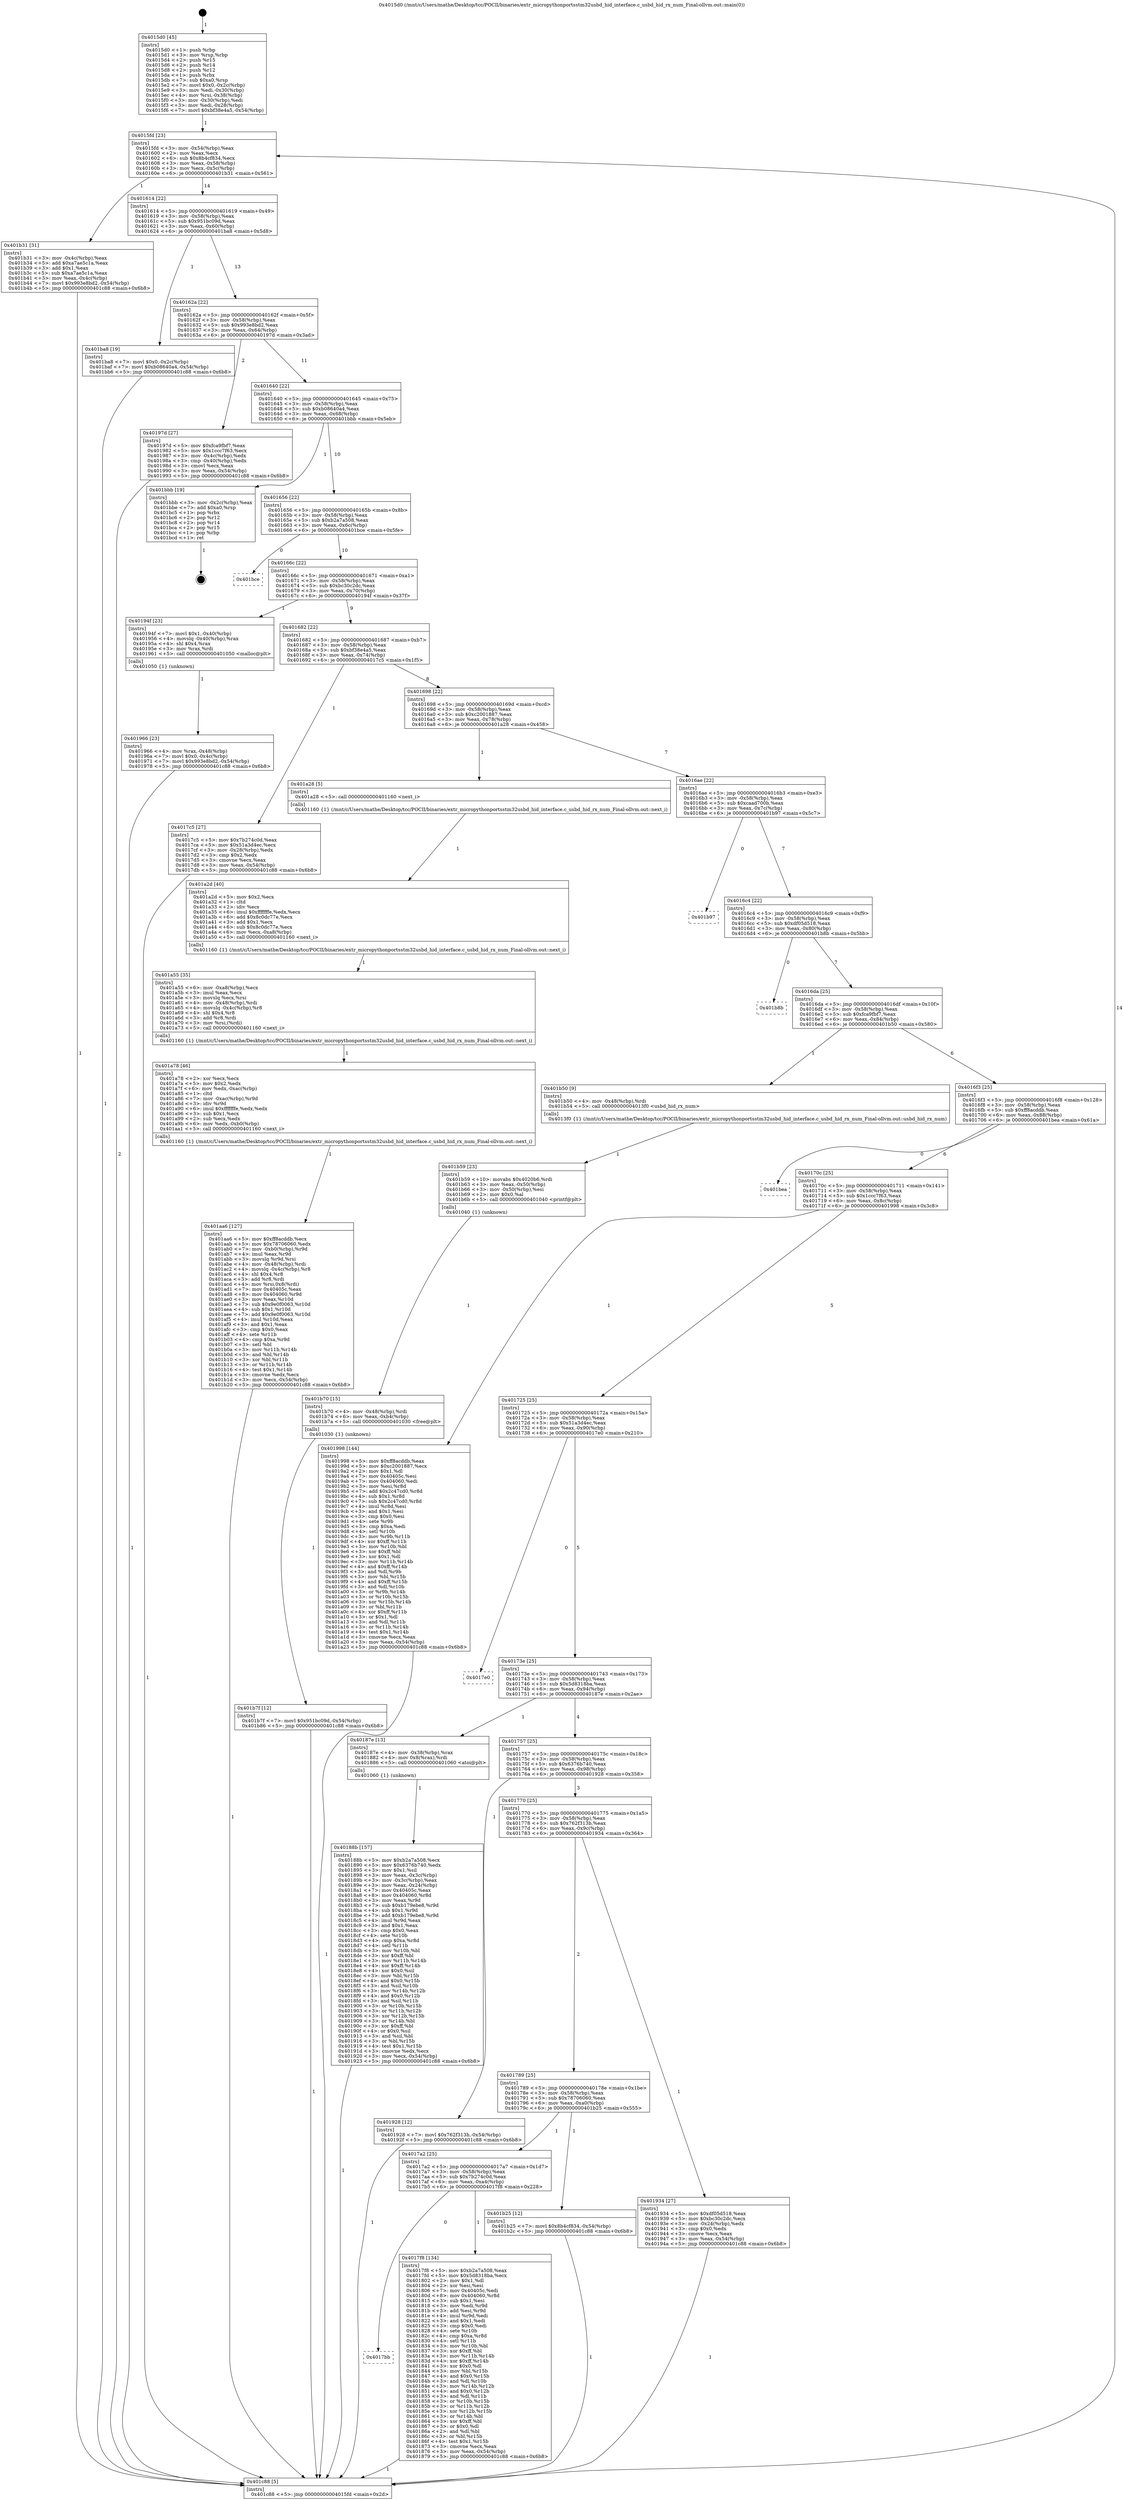 digraph "0x4015d0" {
  label = "0x4015d0 (/mnt/c/Users/mathe/Desktop/tcc/POCII/binaries/extr_micropythonportsstm32usbd_hid_interface.c_usbd_hid_rx_num_Final-ollvm.out::main(0))"
  labelloc = "t"
  node[shape=record]

  Entry [label="",width=0.3,height=0.3,shape=circle,fillcolor=black,style=filled]
  "0x4015fd" [label="{
     0x4015fd [23]\l
     | [instrs]\l
     &nbsp;&nbsp;0x4015fd \<+3\>: mov -0x54(%rbp),%eax\l
     &nbsp;&nbsp;0x401600 \<+2\>: mov %eax,%ecx\l
     &nbsp;&nbsp;0x401602 \<+6\>: sub $0x8b4cf834,%ecx\l
     &nbsp;&nbsp;0x401608 \<+3\>: mov %eax,-0x58(%rbp)\l
     &nbsp;&nbsp;0x40160b \<+3\>: mov %ecx,-0x5c(%rbp)\l
     &nbsp;&nbsp;0x40160e \<+6\>: je 0000000000401b31 \<main+0x561\>\l
  }"]
  "0x401b31" [label="{
     0x401b31 [31]\l
     | [instrs]\l
     &nbsp;&nbsp;0x401b31 \<+3\>: mov -0x4c(%rbp),%eax\l
     &nbsp;&nbsp;0x401b34 \<+5\>: add $0xa7ae5c1a,%eax\l
     &nbsp;&nbsp;0x401b39 \<+3\>: add $0x1,%eax\l
     &nbsp;&nbsp;0x401b3c \<+5\>: sub $0xa7ae5c1a,%eax\l
     &nbsp;&nbsp;0x401b41 \<+3\>: mov %eax,-0x4c(%rbp)\l
     &nbsp;&nbsp;0x401b44 \<+7\>: movl $0x993e8bd2,-0x54(%rbp)\l
     &nbsp;&nbsp;0x401b4b \<+5\>: jmp 0000000000401c88 \<main+0x6b8\>\l
  }"]
  "0x401614" [label="{
     0x401614 [22]\l
     | [instrs]\l
     &nbsp;&nbsp;0x401614 \<+5\>: jmp 0000000000401619 \<main+0x49\>\l
     &nbsp;&nbsp;0x401619 \<+3\>: mov -0x58(%rbp),%eax\l
     &nbsp;&nbsp;0x40161c \<+5\>: sub $0x951bc09d,%eax\l
     &nbsp;&nbsp;0x401621 \<+3\>: mov %eax,-0x60(%rbp)\l
     &nbsp;&nbsp;0x401624 \<+6\>: je 0000000000401ba8 \<main+0x5d8\>\l
  }"]
  Exit [label="",width=0.3,height=0.3,shape=circle,fillcolor=black,style=filled,peripheries=2]
  "0x401ba8" [label="{
     0x401ba8 [19]\l
     | [instrs]\l
     &nbsp;&nbsp;0x401ba8 \<+7\>: movl $0x0,-0x2c(%rbp)\l
     &nbsp;&nbsp;0x401baf \<+7\>: movl $0xb08640a4,-0x54(%rbp)\l
     &nbsp;&nbsp;0x401bb6 \<+5\>: jmp 0000000000401c88 \<main+0x6b8\>\l
  }"]
  "0x40162a" [label="{
     0x40162a [22]\l
     | [instrs]\l
     &nbsp;&nbsp;0x40162a \<+5\>: jmp 000000000040162f \<main+0x5f\>\l
     &nbsp;&nbsp;0x40162f \<+3\>: mov -0x58(%rbp),%eax\l
     &nbsp;&nbsp;0x401632 \<+5\>: sub $0x993e8bd2,%eax\l
     &nbsp;&nbsp;0x401637 \<+3\>: mov %eax,-0x64(%rbp)\l
     &nbsp;&nbsp;0x40163a \<+6\>: je 000000000040197d \<main+0x3ad\>\l
  }"]
  "0x401b7f" [label="{
     0x401b7f [12]\l
     | [instrs]\l
     &nbsp;&nbsp;0x401b7f \<+7\>: movl $0x951bc09d,-0x54(%rbp)\l
     &nbsp;&nbsp;0x401b86 \<+5\>: jmp 0000000000401c88 \<main+0x6b8\>\l
  }"]
  "0x40197d" [label="{
     0x40197d [27]\l
     | [instrs]\l
     &nbsp;&nbsp;0x40197d \<+5\>: mov $0xfca9fbf7,%eax\l
     &nbsp;&nbsp;0x401982 \<+5\>: mov $0x1ccc7f63,%ecx\l
     &nbsp;&nbsp;0x401987 \<+3\>: mov -0x4c(%rbp),%edx\l
     &nbsp;&nbsp;0x40198a \<+3\>: cmp -0x40(%rbp),%edx\l
     &nbsp;&nbsp;0x40198d \<+3\>: cmovl %ecx,%eax\l
     &nbsp;&nbsp;0x401990 \<+3\>: mov %eax,-0x54(%rbp)\l
     &nbsp;&nbsp;0x401993 \<+5\>: jmp 0000000000401c88 \<main+0x6b8\>\l
  }"]
  "0x401640" [label="{
     0x401640 [22]\l
     | [instrs]\l
     &nbsp;&nbsp;0x401640 \<+5\>: jmp 0000000000401645 \<main+0x75\>\l
     &nbsp;&nbsp;0x401645 \<+3\>: mov -0x58(%rbp),%eax\l
     &nbsp;&nbsp;0x401648 \<+5\>: sub $0xb08640a4,%eax\l
     &nbsp;&nbsp;0x40164d \<+3\>: mov %eax,-0x68(%rbp)\l
     &nbsp;&nbsp;0x401650 \<+6\>: je 0000000000401bbb \<main+0x5eb\>\l
  }"]
  "0x401b70" [label="{
     0x401b70 [15]\l
     | [instrs]\l
     &nbsp;&nbsp;0x401b70 \<+4\>: mov -0x48(%rbp),%rdi\l
     &nbsp;&nbsp;0x401b74 \<+6\>: mov %eax,-0xb4(%rbp)\l
     &nbsp;&nbsp;0x401b7a \<+5\>: call 0000000000401030 \<free@plt\>\l
     | [calls]\l
     &nbsp;&nbsp;0x401030 \{1\} (unknown)\l
  }"]
  "0x401bbb" [label="{
     0x401bbb [19]\l
     | [instrs]\l
     &nbsp;&nbsp;0x401bbb \<+3\>: mov -0x2c(%rbp),%eax\l
     &nbsp;&nbsp;0x401bbe \<+7\>: add $0xa0,%rsp\l
     &nbsp;&nbsp;0x401bc5 \<+1\>: pop %rbx\l
     &nbsp;&nbsp;0x401bc6 \<+2\>: pop %r12\l
     &nbsp;&nbsp;0x401bc8 \<+2\>: pop %r14\l
     &nbsp;&nbsp;0x401bca \<+2\>: pop %r15\l
     &nbsp;&nbsp;0x401bcc \<+1\>: pop %rbp\l
     &nbsp;&nbsp;0x401bcd \<+1\>: ret\l
  }"]
  "0x401656" [label="{
     0x401656 [22]\l
     | [instrs]\l
     &nbsp;&nbsp;0x401656 \<+5\>: jmp 000000000040165b \<main+0x8b\>\l
     &nbsp;&nbsp;0x40165b \<+3\>: mov -0x58(%rbp),%eax\l
     &nbsp;&nbsp;0x40165e \<+5\>: sub $0xb2a7a508,%eax\l
     &nbsp;&nbsp;0x401663 \<+3\>: mov %eax,-0x6c(%rbp)\l
     &nbsp;&nbsp;0x401666 \<+6\>: je 0000000000401bce \<main+0x5fe\>\l
  }"]
  "0x401b59" [label="{
     0x401b59 [23]\l
     | [instrs]\l
     &nbsp;&nbsp;0x401b59 \<+10\>: movabs $0x4020b6,%rdi\l
     &nbsp;&nbsp;0x401b63 \<+3\>: mov %eax,-0x50(%rbp)\l
     &nbsp;&nbsp;0x401b66 \<+3\>: mov -0x50(%rbp),%esi\l
     &nbsp;&nbsp;0x401b69 \<+2\>: mov $0x0,%al\l
     &nbsp;&nbsp;0x401b6b \<+5\>: call 0000000000401040 \<printf@plt\>\l
     | [calls]\l
     &nbsp;&nbsp;0x401040 \{1\} (unknown)\l
  }"]
  "0x401bce" [label="{
     0x401bce\l
  }", style=dashed]
  "0x40166c" [label="{
     0x40166c [22]\l
     | [instrs]\l
     &nbsp;&nbsp;0x40166c \<+5\>: jmp 0000000000401671 \<main+0xa1\>\l
     &nbsp;&nbsp;0x401671 \<+3\>: mov -0x58(%rbp),%eax\l
     &nbsp;&nbsp;0x401674 \<+5\>: sub $0xbc30c2dc,%eax\l
     &nbsp;&nbsp;0x401679 \<+3\>: mov %eax,-0x70(%rbp)\l
     &nbsp;&nbsp;0x40167c \<+6\>: je 000000000040194f \<main+0x37f\>\l
  }"]
  "0x401aa6" [label="{
     0x401aa6 [127]\l
     | [instrs]\l
     &nbsp;&nbsp;0x401aa6 \<+5\>: mov $0xff8acddb,%ecx\l
     &nbsp;&nbsp;0x401aab \<+5\>: mov $0x78706060,%edx\l
     &nbsp;&nbsp;0x401ab0 \<+7\>: mov -0xb0(%rbp),%r9d\l
     &nbsp;&nbsp;0x401ab7 \<+4\>: imul %eax,%r9d\l
     &nbsp;&nbsp;0x401abb \<+3\>: movslq %r9d,%rsi\l
     &nbsp;&nbsp;0x401abe \<+4\>: mov -0x48(%rbp),%rdi\l
     &nbsp;&nbsp;0x401ac2 \<+4\>: movslq -0x4c(%rbp),%r8\l
     &nbsp;&nbsp;0x401ac6 \<+4\>: shl $0x4,%r8\l
     &nbsp;&nbsp;0x401aca \<+3\>: add %r8,%rdi\l
     &nbsp;&nbsp;0x401acd \<+4\>: mov %rsi,0x8(%rdi)\l
     &nbsp;&nbsp;0x401ad1 \<+7\>: mov 0x40405c,%eax\l
     &nbsp;&nbsp;0x401ad8 \<+8\>: mov 0x404060,%r9d\l
     &nbsp;&nbsp;0x401ae0 \<+3\>: mov %eax,%r10d\l
     &nbsp;&nbsp;0x401ae3 \<+7\>: sub $0x9e0f0063,%r10d\l
     &nbsp;&nbsp;0x401aea \<+4\>: sub $0x1,%r10d\l
     &nbsp;&nbsp;0x401aee \<+7\>: add $0x9e0f0063,%r10d\l
     &nbsp;&nbsp;0x401af5 \<+4\>: imul %r10d,%eax\l
     &nbsp;&nbsp;0x401af9 \<+3\>: and $0x1,%eax\l
     &nbsp;&nbsp;0x401afc \<+3\>: cmp $0x0,%eax\l
     &nbsp;&nbsp;0x401aff \<+4\>: sete %r11b\l
     &nbsp;&nbsp;0x401b03 \<+4\>: cmp $0xa,%r9d\l
     &nbsp;&nbsp;0x401b07 \<+3\>: setl %bl\l
     &nbsp;&nbsp;0x401b0a \<+3\>: mov %r11b,%r14b\l
     &nbsp;&nbsp;0x401b0d \<+3\>: and %bl,%r14b\l
     &nbsp;&nbsp;0x401b10 \<+3\>: xor %bl,%r11b\l
     &nbsp;&nbsp;0x401b13 \<+3\>: or %r11b,%r14b\l
     &nbsp;&nbsp;0x401b16 \<+4\>: test $0x1,%r14b\l
     &nbsp;&nbsp;0x401b1a \<+3\>: cmovne %edx,%ecx\l
     &nbsp;&nbsp;0x401b1d \<+3\>: mov %ecx,-0x54(%rbp)\l
     &nbsp;&nbsp;0x401b20 \<+5\>: jmp 0000000000401c88 \<main+0x6b8\>\l
  }"]
  "0x40194f" [label="{
     0x40194f [23]\l
     | [instrs]\l
     &nbsp;&nbsp;0x40194f \<+7\>: movl $0x1,-0x40(%rbp)\l
     &nbsp;&nbsp;0x401956 \<+4\>: movslq -0x40(%rbp),%rax\l
     &nbsp;&nbsp;0x40195a \<+4\>: shl $0x4,%rax\l
     &nbsp;&nbsp;0x40195e \<+3\>: mov %rax,%rdi\l
     &nbsp;&nbsp;0x401961 \<+5\>: call 0000000000401050 \<malloc@plt\>\l
     | [calls]\l
     &nbsp;&nbsp;0x401050 \{1\} (unknown)\l
  }"]
  "0x401682" [label="{
     0x401682 [22]\l
     | [instrs]\l
     &nbsp;&nbsp;0x401682 \<+5\>: jmp 0000000000401687 \<main+0xb7\>\l
     &nbsp;&nbsp;0x401687 \<+3\>: mov -0x58(%rbp),%eax\l
     &nbsp;&nbsp;0x40168a \<+5\>: sub $0xbf38e4a5,%eax\l
     &nbsp;&nbsp;0x40168f \<+3\>: mov %eax,-0x74(%rbp)\l
     &nbsp;&nbsp;0x401692 \<+6\>: je 00000000004017c5 \<main+0x1f5\>\l
  }"]
  "0x401a78" [label="{
     0x401a78 [46]\l
     | [instrs]\l
     &nbsp;&nbsp;0x401a78 \<+2\>: xor %ecx,%ecx\l
     &nbsp;&nbsp;0x401a7a \<+5\>: mov $0x2,%edx\l
     &nbsp;&nbsp;0x401a7f \<+6\>: mov %edx,-0xac(%rbp)\l
     &nbsp;&nbsp;0x401a85 \<+1\>: cltd\l
     &nbsp;&nbsp;0x401a86 \<+7\>: mov -0xac(%rbp),%r9d\l
     &nbsp;&nbsp;0x401a8d \<+3\>: idiv %r9d\l
     &nbsp;&nbsp;0x401a90 \<+6\>: imul $0xfffffffe,%edx,%edx\l
     &nbsp;&nbsp;0x401a96 \<+3\>: sub $0x1,%ecx\l
     &nbsp;&nbsp;0x401a99 \<+2\>: sub %ecx,%edx\l
     &nbsp;&nbsp;0x401a9b \<+6\>: mov %edx,-0xb0(%rbp)\l
     &nbsp;&nbsp;0x401aa1 \<+5\>: call 0000000000401160 \<next_i\>\l
     | [calls]\l
     &nbsp;&nbsp;0x401160 \{1\} (/mnt/c/Users/mathe/Desktop/tcc/POCII/binaries/extr_micropythonportsstm32usbd_hid_interface.c_usbd_hid_rx_num_Final-ollvm.out::next_i)\l
  }"]
  "0x4017c5" [label="{
     0x4017c5 [27]\l
     | [instrs]\l
     &nbsp;&nbsp;0x4017c5 \<+5\>: mov $0x7b274c0d,%eax\l
     &nbsp;&nbsp;0x4017ca \<+5\>: mov $0x51a3d4ec,%ecx\l
     &nbsp;&nbsp;0x4017cf \<+3\>: mov -0x28(%rbp),%edx\l
     &nbsp;&nbsp;0x4017d2 \<+3\>: cmp $0x2,%edx\l
     &nbsp;&nbsp;0x4017d5 \<+3\>: cmovne %ecx,%eax\l
     &nbsp;&nbsp;0x4017d8 \<+3\>: mov %eax,-0x54(%rbp)\l
     &nbsp;&nbsp;0x4017db \<+5\>: jmp 0000000000401c88 \<main+0x6b8\>\l
  }"]
  "0x401698" [label="{
     0x401698 [22]\l
     | [instrs]\l
     &nbsp;&nbsp;0x401698 \<+5\>: jmp 000000000040169d \<main+0xcd\>\l
     &nbsp;&nbsp;0x40169d \<+3\>: mov -0x58(%rbp),%eax\l
     &nbsp;&nbsp;0x4016a0 \<+5\>: sub $0xc2001887,%eax\l
     &nbsp;&nbsp;0x4016a5 \<+3\>: mov %eax,-0x78(%rbp)\l
     &nbsp;&nbsp;0x4016a8 \<+6\>: je 0000000000401a28 \<main+0x458\>\l
  }"]
  "0x401c88" [label="{
     0x401c88 [5]\l
     | [instrs]\l
     &nbsp;&nbsp;0x401c88 \<+5\>: jmp 00000000004015fd \<main+0x2d\>\l
  }"]
  "0x4015d0" [label="{
     0x4015d0 [45]\l
     | [instrs]\l
     &nbsp;&nbsp;0x4015d0 \<+1\>: push %rbp\l
     &nbsp;&nbsp;0x4015d1 \<+3\>: mov %rsp,%rbp\l
     &nbsp;&nbsp;0x4015d4 \<+2\>: push %r15\l
     &nbsp;&nbsp;0x4015d6 \<+2\>: push %r14\l
     &nbsp;&nbsp;0x4015d8 \<+2\>: push %r12\l
     &nbsp;&nbsp;0x4015da \<+1\>: push %rbx\l
     &nbsp;&nbsp;0x4015db \<+7\>: sub $0xa0,%rsp\l
     &nbsp;&nbsp;0x4015e2 \<+7\>: movl $0x0,-0x2c(%rbp)\l
     &nbsp;&nbsp;0x4015e9 \<+3\>: mov %edi,-0x30(%rbp)\l
     &nbsp;&nbsp;0x4015ec \<+4\>: mov %rsi,-0x38(%rbp)\l
     &nbsp;&nbsp;0x4015f0 \<+3\>: mov -0x30(%rbp),%edi\l
     &nbsp;&nbsp;0x4015f3 \<+3\>: mov %edi,-0x28(%rbp)\l
     &nbsp;&nbsp;0x4015f6 \<+7\>: movl $0xbf38e4a5,-0x54(%rbp)\l
  }"]
  "0x401a55" [label="{
     0x401a55 [35]\l
     | [instrs]\l
     &nbsp;&nbsp;0x401a55 \<+6\>: mov -0xa8(%rbp),%ecx\l
     &nbsp;&nbsp;0x401a5b \<+3\>: imul %eax,%ecx\l
     &nbsp;&nbsp;0x401a5e \<+3\>: movslq %ecx,%rsi\l
     &nbsp;&nbsp;0x401a61 \<+4\>: mov -0x48(%rbp),%rdi\l
     &nbsp;&nbsp;0x401a65 \<+4\>: movslq -0x4c(%rbp),%r8\l
     &nbsp;&nbsp;0x401a69 \<+4\>: shl $0x4,%r8\l
     &nbsp;&nbsp;0x401a6d \<+3\>: add %r8,%rdi\l
     &nbsp;&nbsp;0x401a70 \<+3\>: mov %rsi,(%rdi)\l
     &nbsp;&nbsp;0x401a73 \<+5\>: call 0000000000401160 \<next_i\>\l
     | [calls]\l
     &nbsp;&nbsp;0x401160 \{1\} (/mnt/c/Users/mathe/Desktop/tcc/POCII/binaries/extr_micropythonportsstm32usbd_hid_interface.c_usbd_hid_rx_num_Final-ollvm.out::next_i)\l
  }"]
  "0x401a28" [label="{
     0x401a28 [5]\l
     | [instrs]\l
     &nbsp;&nbsp;0x401a28 \<+5\>: call 0000000000401160 \<next_i\>\l
     | [calls]\l
     &nbsp;&nbsp;0x401160 \{1\} (/mnt/c/Users/mathe/Desktop/tcc/POCII/binaries/extr_micropythonportsstm32usbd_hid_interface.c_usbd_hid_rx_num_Final-ollvm.out::next_i)\l
  }"]
  "0x4016ae" [label="{
     0x4016ae [22]\l
     | [instrs]\l
     &nbsp;&nbsp;0x4016ae \<+5\>: jmp 00000000004016b3 \<main+0xe3\>\l
     &nbsp;&nbsp;0x4016b3 \<+3\>: mov -0x58(%rbp),%eax\l
     &nbsp;&nbsp;0x4016b6 \<+5\>: sub $0xcaad700b,%eax\l
     &nbsp;&nbsp;0x4016bb \<+3\>: mov %eax,-0x7c(%rbp)\l
     &nbsp;&nbsp;0x4016be \<+6\>: je 0000000000401b97 \<main+0x5c7\>\l
  }"]
  "0x401a2d" [label="{
     0x401a2d [40]\l
     | [instrs]\l
     &nbsp;&nbsp;0x401a2d \<+5\>: mov $0x2,%ecx\l
     &nbsp;&nbsp;0x401a32 \<+1\>: cltd\l
     &nbsp;&nbsp;0x401a33 \<+2\>: idiv %ecx\l
     &nbsp;&nbsp;0x401a35 \<+6\>: imul $0xfffffffe,%edx,%ecx\l
     &nbsp;&nbsp;0x401a3b \<+6\>: add $0x8c0dc77e,%ecx\l
     &nbsp;&nbsp;0x401a41 \<+3\>: add $0x1,%ecx\l
     &nbsp;&nbsp;0x401a44 \<+6\>: sub $0x8c0dc77e,%ecx\l
     &nbsp;&nbsp;0x401a4a \<+6\>: mov %ecx,-0xa8(%rbp)\l
     &nbsp;&nbsp;0x401a50 \<+5\>: call 0000000000401160 \<next_i\>\l
     | [calls]\l
     &nbsp;&nbsp;0x401160 \{1\} (/mnt/c/Users/mathe/Desktop/tcc/POCII/binaries/extr_micropythonportsstm32usbd_hid_interface.c_usbd_hid_rx_num_Final-ollvm.out::next_i)\l
  }"]
  "0x401b97" [label="{
     0x401b97\l
  }", style=dashed]
  "0x4016c4" [label="{
     0x4016c4 [22]\l
     | [instrs]\l
     &nbsp;&nbsp;0x4016c4 \<+5\>: jmp 00000000004016c9 \<main+0xf9\>\l
     &nbsp;&nbsp;0x4016c9 \<+3\>: mov -0x58(%rbp),%eax\l
     &nbsp;&nbsp;0x4016cc \<+5\>: sub $0xdf05d518,%eax\l
     &nbsp;&nbsp;0x4016d1 \<+3\>: mov %eax,-0x80(%rbp)\l
     &nbsp;&nbsp;0x4016d4 \<+6\>: je 0000000000401b8b \<main+0x5bb\>\l
  }"]
  "0x401966" [label="{
     0x401966 [23]\l
     | [instrs]\l
     &nbsp;&nbsp;0x401966 \<+4\>: mov %rax,-0x48(%rbp)\l
     &nbsp;&nbsp;0x40196a \<+7\>: movl $0x0,-0x4c(%rbp)\l
     &nbsp;&nbsp;0x401971 \<+7\>: movl $0x993e8bd2,-0x54(%rbp)\l
     &nbsp;&nbsp;0x401978 \<+5\>: jmp 0000000000401c88 \<main+0x6b8\>\l
  }"]
  "0x401b8b" [label="{
     0x401b8b\l
  }", style=dashed]
  "0x4016da" [label="{
     0x4016da [25]\l
     | [instrs]\l
     &nbsp;&nbsp;0x4016da \<+5\>: jmp 00000000004016df \<main+0x10f\>\l
     &nbsp;&nbsp;0x4016df \<+3\>: mov -0x58(%rbp),%eax\l
     &nbsp;&nbsp;0x4016e2 \<+5\>: sub $0xfca9fbf7,%eax\l
     &nbsp;&nbsp;0x4016e7 \<+6\>: mov %eax,-0x84(%rbp)\l
     &nbsp;&nbsp;0x4016ed \<+6\>: je 0000000000401b50 \<main+0x580\>\l
  }"]
  "0x40188b" [label="{
     0x40188b [157]\l
     | [instrs]\l
     &nbsp;&nbsp;0x40188b \<+5\>: mov $0xb2a7a508,%ecx\l
     &nbsp;&nbsp;0x401890 \<+5\>: mov $0x6376b740,%edx\l
     &nbsp;&nbsp;0x401895 \<+3\>: mov $0x1,%sil\l
     &nbsp;&nbsp;0x401898 \<+3\>: mov %eax,-0x3c(%rbp)\l
     &nbsp;&nbsp;0x40189b \<+3\>: mov -0x3c(%rbp),%eax\l
     &nbsp;&nbsp;0x40189e \<+3\>: mov %eax,-0x24(%rbp)\l
     &nbsp;&nbsp;0x4018a1 \<+7\>: mov 0x40405c,%eax\l
     &nbsp;&nbsp;0x4018a8 \<+8\>: mov 0x404060,%r8d\l
     &nbsp;&nbsp;0x4018b0 \<+3\>: mov %eax,%r9d\l
     &nbsp;&nbsp;0x4018b3 \<+7\>: sub $0xb179ebe8,%r9d\l
     &nbsp;&nbsp;0x4018ba \<+4\>: sub $0x1,%r9d\l
     &nbsp;&nbsp;0x4018be \<+7\>: add $0xb179ebe8,%r9d\l
     &nbsp;&nbsp;0x4018c5 \<+4\>: imul %r9d,%eax\l
     &nbsp;&nbsp;0x4018c9 \<+3\>: and $0x1,%eax\l
     &nbsp;&nbsp;0x4018cc \<+3\>: cmp $0x0,%eax\l
     &nbsp;&nbsp;0x4018cf \<+4\>: sete %r10b\l
     &nbsp;&nbsp;0x4018d3 \<+4\>: cmp $0xa,%r8d\l
     &nbsp;&nbsp;0x4018d7 \<+4\>: setl %r11b\l
     &nbsp;&nbsp;0x4018db \<+3\>: mov %r10b,%bl\l
     &nbsp;&nbsp;0x4018de \<+3\>: xor $0xff,%bl\l
     &nbsp;&nbsp;0x4018e1 \<+3\>: mov %r11b,%r14b\l
     &nbsp;&nbsp;0x4018e4 \<+4\>: xor $0xff,%r14b\l
     &nbsp;&nbsp;0x4018e8 \<+4\>: xor $0x0,%sil\l
     &nbsp;&nbsp;0x4018ec \<+3\>: mov %bl,%r15b\l
     &nbsp;&nbsp;0x4018ef \<+4\>: and $0x0,%r15b\l
     &nbsp;&nbsp;0x4018f3 \<+3\>: and %sil,%r10b\l
     &nbsp;&nbsp;0x4018f6 \<+3\>: mov %r14b,%r12b\l
     &nbsp;&nbsp;0x4018f9 \<+4\>: and $0x0,%r12b\l
     &nbsp;&nbsp;0x4018fd \<+3\>: and %sil,%r11b\l
     &nbsp;&nbsp;0x401900 \<+3\>: or %r10b,%r15b\l
     &nbsp;&nbsp;0x401903 \<+3\>: or %r11b,%r12b\l
     &nbsp;&nbsp;0x401906 \<+3\>: xor %r12b,%r15b\l
     &nbsp;&nbsp;0x401909 \<+3\>: or %r14b,%bl\l
     &nbsp;&nbsp;0x40190c \<+3\>: xor $0xff,%bl\l
     &nbsp;&nbsp;0x40190f \<+4\>: or $0x0,%sil\l
     &nbsp;&nbsp;0x401913 \<+3\>: and %sil,%bl\l
     &nbsp;&nbsp;0x401916 \<+3\>: or %bl,%r15b\l
     &nbsp;&nbsp;0x401919 \<+4\>: test $0x1,%r15b\l
     &nbsp;&nbsp;0x40191d \<+3\>: cmovne %edx,%ecx\l
     &nbsp;&nbsp;0x401920 \<+3\>: mov %ecx,-0x54(%rbp)\l
     &nbsp;&nbsp;0x401923 \<+5\>: jmp 0000000000401c88 \<main+0x6b8\>\l
  }"]
  "0x401b50" [label="{
     0x401b50 [9]\l
     | [instrs]\l
     &nbsp;&nbsp;0x401b50 \<+4\>: mov -0x48(%rbp),%rdi\l
     &nbsp;&nbsp;0x401b54 \<+5\>: call 00000000004013f0 \<usbd_hid_rx_num\>\l
     | [calls]\l
     &nbsp;&nbsp;0x4013f0 \{1\} (/mnt/c/Users/mathe/Desktop/tcc/POCII/binaries/extr_micropythonportsstm32usbd_hid_interface.c_usbd_hid_rx_num_Final-ollvm.out::usbd_hid_rx_num)\l
  }"]
  "0x4016f3" [label="{
     0x4016f3 [25]\l
     | [instrs]\l
     &nbsp;&nbsp;0x4016f3 \<+5\>: jmp 00000000004016f8 \<main+0x128\>\l
     &nbsp;&nbsp;0x4016f8 \<+3\>: mov -0x58(%rbp),%eax\l
     &nbsp;&nbsp;0x4016fb \<+5\>: sub $0xff8acddb,%eax\l
     &nbsp;&nbsp;0x401700 \<+6\>: mov %eax,-0x88(%rbp)\l
     &nbsp;&nbsp;0x401706 \<+6\>: je 0000000000401bea \<main+0x61a\>\l
  }"]
  "0x4017bb" [label="{
     0x4017bb\l
  }", style=dashed]
  "0x401bea" [label="{
     0x401bea\l
  }", style=dashed]
  "0x40170c" [label="{
     0x40170c [25]\l
     | [instrs]\l
     &nbsp;&nbsp;0x40170c \<+5\>: jmp 0000000000401711 \<main+0x141\>\l
     &nbsp;&nbsp;0x401711 \<+3\>: mov -0x58(%rbp),%eax\l
     &nbsp;&nbsp;0x401714 \<+5\>: sub $0x1ccc7f63,%eax\l
     &nbsp;&nbsp;0x401719 \<+6\>: mov %eax,-0x8c(%rbp)\l
     &nbsp;&nbsp;0x40171f \<+6\>: je 0000000000401998 \<main+0x3c8\>\l
  }"]
  "0x4017f8" [label="{
     0x4017f8 [134]\l
     | [instrs]\l
     &nbsp;&nbsp;0x4017f8 \<+5\>: mov $0xb2a7a508,%eax\l
     &nbsp;&nbsp;0x4017fd \<+5\>: mov $0x5d8318ba,%ecx\l
     &nbsp;&nbsp;0x401802 \<+2\>: mov $0x1,%dl\l
     &nbsp;&nbsp;0x401804 \<+2\>: xor %esi,%esi\l
     &nbsp;&nbsp;0x401806 \<+7\>: mov 0x40405c,%edi\l
     &nbsp;&nbsp;0x40180d \<+8\>: mov 0x404060,%r8d\l
     &nbsp;&nbsp;0x401815 \<+3\>: sub $0x1,%esi\l
     &nbsp;&nbsp;0x401818 \<+3\>: mov %edi,%r9d\l
     &nbsp;&nbsp;0x40181b \<+3\>: add %esi,%r9d\l
     &nbsp;&nbsp;0x40181e \<+4\>: imul %r9d,%edi\l
     &nbsp;&nbsp;0x401822 \<+3\>: and $0x1,%edi\l
     &nbsp;&nbsp;0x401825 \<+3\>: cmp $0x0,%edi\l
     &nbsp;&nbsp;0x401828 \<+4\>: sete %r10b\l
     &nbsp;&nbsp;0x40182c \<+4\>: cmp $0xa,%r8d\l
     &nbsp;&nbsp;0x401830 \<+4\>: setl %r11b\l
     &nbsp;&nbsp;0x401834 \<+3\>: mov %r10b,%bl\l
     &nbsp;&nbsp;0x401837 \<+3\>: xor $0xff,%bl\l
     &nbsp;&nbsp;0x40183a \<+3\>: mov %r11b,%r14b\l
     &nbsp;&nbsp;0x40183d \<+4\>: xor $0xff,%r14b\l
     &nbsp;&nbsp;0x401841 \<+3\>: xor $0x0,%dl\l
     &nbsp;&nbsp;0x401844 \<+3\>: mov %bl,%r15b\l
     &nbsp;&nbsp;0x401847 \<+4\>: and $0x0,%r15b\l
     &nbsp;&nbsp;0x40184b \<+3\>: and %dl,%r10b\l
     &nbsp;&nbsp;0x40184e \<+3\>: mov %r14b,%r12b\l
     &nbsp;&nbsp;0x401851 \<+4\>: and $0x0,%r12b\l
     &nbsp;&nbsp;0x401855 \<+3\>: and %dl,%r11b\l
     &nbsp;&nbsp;0x401858 \<+3\>: or %r10b,%r15b\l
     &nbsp;&nbsp;0x40185b \<+3\>: or %r11b,%r12b\l
     &nbsp;&nbsp;0x40185e \<+3\>: xor %r12b,%r15b\l
     &nbsp;&nbsp;0x401861 \<+3\>: or %r14b,%bl\l
     &nbsp;&nbsp;0x401864 \<+3\>: xor $0xff,%bl\l
     &nbsp;&nbsp;0x401867 \<+3\>: or $0x0,%dl\l
     &nbsp;&nbsp;0x40186a \<+2\>: and %dl,%bl\l
     &nbsp;&nbsp;0x40186c \<+3\>: or %bl,%r15b\l
     &nbsp;&nbsp;0x40186f \<+4\>: test $0x1,%r15b\l
     &nbsp;&nbsp;0x401873 \<+3\>: cmovne %ecx,%eax\l
     &nbsp;&nbsp;0x401876 \<+3\>: mov %eax,-0x54(%rbp)\l
     &nbsp;&nbsp;0x401879 \<+5\>: jmp 0000000000401c88 \<main+0x6b8\>\l
  }"]
  "0x401998" [label="{
     0x401998 [144]\l
     | [instrs]\l
     &nbsp;&nbsp;0x401998 \<+5\>: mov $0xff8acddb,%eax\l
     &nbsp;&nbsp;0x40199d \<+5\>: mov $0xc2001887,%ecx\l
     &nbsp;&nbsp;0x4019a2 \<+2\>: mov $0x1,%dl\l
     &nbsp;&nbsp;0x4019a4 \<+7\>: mov 0x40405c,%esi\l
     &nbsp;&nbsp;0x4019ab \<+7\>: mov 0x404060,%edi\l
     &nbsp;&nbsp;0x4019b2 \<+3\>: mov %esi,%r8d\l
     &nbsp;&nbsp;0x4019b5 \<+7\>: add $0x2c47cd0,%r8d\l
     &nbsp;&nbsp;0x4019bc \<+4\>: sub $0x1,%r8d\l
     &nbsp;&nbsp;0x4019c0 \<+7\>: sub $0x2c47cd0,%r8d\l
     &nbsp;&nbsp;0x4019c7 \<+4\>: imul %r8d,%esi\l
     &nbsp;&nbsp;0x4019cb \<+3\>: and $0x1,%esi\l
     &nbsp;&nbsp;0x4019ce \<+3\>: cmp $0x0,%esi\l
     &nbsp;&nbsp;0x4019d1 \<+4\>: sete %r9b\l
     &nbsp;&nbsp;0x4019d5 \<+3\>: cmp $0xa,%edi\l
     &nbsp;&nbsp;0x4019d8 \<+4\>: setl %r10b\l
     &nbsp;&nbsp;0x4019dc \<+3\>: mov %r9b,%r11b\l
     &nbsp;&nbsp;0x4019df \<+4\>: xor $0xff,%r11b\l
     &nbsp;&nbsp;0x4019e3 \<+3\>: mov %r10b,%bl\l
     &nbsp;&nbsp;0x4019e6 \<+3\>: xor $0xff,%bl\l
     &nbsp;&nbsp;0x4019e9 \<+3\>: xor $0x1,%dl\l
     &nbsp;&nbsp;0x4019ec \<+3\>: mov %r11b,%r14b\l
     &nbsp;&nbsp;0x4019ef \<+4\>: and $0xff,%r14b\l
     &nbsp;&nbsp;0x4019f3 \<+3\>: and %dl,%r9b\l
     &nbsp;&nbsp;0x4019f6 \<+3\>: mov %bl,%r15b\l
     &nbsp;&nbsp;0x4019f9 \<+4\>: and $0xff,%r15b\l
     &nbsp;&nbsp;0x4019fd \<+3\>: and %dl,%r10b\l
     &nbsp;&nbsp;0x401a00 \<+3\>: or %r9b,%r14b\l
     &nbsp;&nbsp;0x401a03 \<+3\>: or %r10b,%r15b\l
     &nbsp;&nbsp;0x401a06 \<+3\>: xor %r15b,%r14b\l
     &nbsp;&nbsp;0x401a09 \<+3\>: or %bl,%r11b\l
     &nbsp;&nbsp;0x401a0c \<+4\>: xor $0xff,%r11b\l
     &nbsp;&nbsp;0x401a10 \<+3\>: or $0x1,%dl\l
     &nbsp;&nbsp;0x401a13 \<+3\>: and %dl,%r11b\l
     &nbsp;&nbsp;0x401a16 \<+3\>: or %r11b,%r14b\l
     &nbsp;&nbsp;0x401a19 \<+4\>: test $0x1,%r14b\l
     &nbsp;&nbsp;0x401a1d \<+3\>: cmovne %ecx,%eax\l
     &nbsp;&nbsp;0x401a20 \<+3\>: mov %eax,-0x54(%rbp)\l
     &nbsp;&nbsp;0x401a23 \<+5\>: jmp 0000000000401c88 \<main+0x6b8\>\l
  }"]
  "0x401725" [label="{
     0x401725 [25]\l
     | [instrs]\l
     &nbsp;&nbsp;0x401725 \<+5\>: jmp 000000000040172a \<main+0x15a\>\l
     &nbsp;&nbsp;0x40172a \<+3\>: mov -0x58(%rbp),%eax\l
     &nbsp;&nbsp;0x40172d \<+5\>: sub $0x51a3d4ec,%eax\l
     &nbsp;&nbsp;0x401732 \<+6\>: mov %eax,-0x90(%rbp)\l
     &nbsp;&nbsp;0x401738 \<+6\>: je 00000000004017e0 \<main+0x210\>\l
  }"]
  "0x4017a2" [label="{
     0x4017a2 [25]\l
     | [instrs]\l
     &nbsp;&nbsp;0x4017a2 \<+5\>: jmp 00000000004017a7 \<main+0x1d7\>\l
     &nbsp;&nbsp;0x4017a7 \<+3\>: mov -0x58(%rbp),%eax\l
     &nbsp;&nbsp;0x4017aa \<+5\>: sub $0x7b274c0d,%eax\l
     &nbsp;&nbsp;0x4017af \<+6\>: mov %eax,-0xa4(%rbp)\l
     &nbsp;&nbsp;0x4017b5 \<+6\>: je 00000000004017f8 \<main+0x228\>\l
  }"]
  "0x4017e0" [label="{
     0x4017e0\l
  }", style=dashed]
  "0x40173e" [label="{
     0x40173e [25]\l
     | [instrs]\l
     &nbsp;&nbsp;0x40173e \<+5\>: jmp 0000000000401743 \<main+0x173\>\l
     &nbsp;&nbsp;0x401743 \<+3\>: mov -0x58(%rbp),%eax\l
     &nbsp;&nbsp;0x401746 \<+5\>: sub $0x5d8318ba,%eax\l
     &nbsp;&nbsp;0x40174b \<+6\>: mov %eax,-0x94(%rbp)\l
     &nbsp;&nbsp;0x401751 \<+6\>: je 000000000040187e \<main+0x2ae\>\l
  }"]
  "0x401b25" [label="{
     0x401b25 [12]\l
     | [instrs]\l
     &nbsp;&nbsp;0x401b25 \<+7\>: movl $0x8b4cf834,-0x54(%rbp)\l
     &nbsp;&nbsp;0x401b2c \<+5\>: jmp 0000000000401c88 \<main+0x6b8\>\l
  }"]
  "0x40187e" [label="{
     0x40187e [13]\l
     | [instrs]\l
     &nbsp;&nbsp;0x40187e \<+4\>: mov -0x38(%rbp),%rax\l
     &nbsp;&nbsp;0x401882 \<+4\>: mov 0x8(%rax),%rdi\l
     &nbsp;&nbsp;0x401886 \<+5\>: call 0000000000401060 \<atoi@plt\>\l
     | [calls]\l
     &nbsp;&nbsp;0x401060 \{1\} (unknown)\l
  }"]
  "0x401757" [label="{
     0x401757 [25]\l
     | [instrs]\l
     &nbsp;&nbsp;0x401757 \<+5\>: jmp 000000000040175c \<main+0x18c\>\l
     &nbsp;&nbsp;0x40175c \<+3\>: mov -0x58(%rbp),%eax\l
     &nbsp;&nbsp;0x40175f \<+5\>: sub $0x6376b740,%eax\l
     &nbsp;&nbsp;0x401764 \<+6\>: mov %eax,-0x98(%rbp)\l
     &nbsp;&nbsp;0x40176a \<+6\>: je 0000000000401928 \<main+0x358\>\l
  }"]
  "0x401789" [label="{
     0x401789 [25]\l
     | [instrs]\l
     &nbsp;&nbsp;0x401789 \<+5\>: jmp 000000000040178e \<main+0x1be\>\l
     &nbsp;&nbsp;0x40178e \<+3\>: mov -0x58(%rbp),%eax\l
     &nbsp;&nbsp;0x401791 \<+5\>: sub $0x78706060,%eax\l
     &nbsp;&nbsp;0x401796 \<+6\>: mov %eax,-0xa0(%rbp)\l
     &nbsp;&nbsp;0x40179c \<+6\>: je 0000000000401b25 \<main+0x555\>\l
  }"]
  "0x401928" [label="{
     0x401928 [12]\l
     | [instrs]\l
     &nbsp;&nbsp;0x401928 \<+7\>: movl $0x762f313b,-0x54(%rbp)\l
     &nbsp;&nbsp;0x40192f \<+5\>: jmp 0000000000401c88 \<main+0x6b8\>\l
  }"]
  "0x401770" [label="{
     0x401770 [25]\l
     | [instrs]\l
     &nbsp;&nbsp;0x401770 \<+5\>: jmp 0000000000401775 \<main+0x1a5\>\l
     &nbsp;&nbsp;0x401775 \<+3\>: mov -0x58(%rbp),%eax\l
     &nbsp;&nbsp;0x401778 \<+5\>: sub $0x762f313b,%eax\l
     &nbsp;&nbsp;0x40177d \<+6\>: mov %eax,-0x9c(%rbp)\l
     &nbsp;&nbsp;0x401783 \<+6\>: je 0000000000401934 \<main+0x364\>\l
  }"]
  "0x401934" [label="{
     0x401934 [27]\l
     | [instrs]\l
     &nbsp;&nbsp;0x401934 \<+5\>: mov $0xdf05d518,%eax\l
     &nbsp;&nbsp;0x401939 \<+5\>: mov $0xbc30c2dc,%ecx\l
     &nbsp;&nbsp;0x40193e \<+3\>: mov -0x24(%rbp),%edx\l
     &nbsp;&nbsp;0x401941 \<+3\>: cmp $0x0,%edx\l
     &nbsp;&nbsp;0x401944 \<+3\>: cmove %ecx,%eax\l
     &nbsp;&nbsp;0x401947 \<+3\>: mov %eax,-0x54(%rbp)\l
     &nbsp;&nbsp;0x40194a \<+5\>: jmp 0000000000401c88 \<main+0x6b8\>\l
  }"]
  Entry -> "0x4015d0" [label=" 1"]
  "0x4015fd" -> "0x401b31" [label=" 1"]
  "0x4015fd" -> "0x401614" [label=" 14"]
  "0x401bbb" -> Exit [label=" 1"]
  "0x401614" -> "0x401ba8" [label=" 1"]
  "0x401614" -> "0x40162a" [label=" 13"]
  "0x401ba8" -> "0x401c88" [label=" 1"]
  "0x40162a" -> "0x40197d" [label=" 2"]
  "0x40162a" -> "0x401640" [label=" 11"]
  "0x401b7f" -> "0x401c88" [label=" 1"]
  "0x401640" -> "0x401bbb" [label=" 1"]
  "0x401640" -> "0x401656" [label=" 10"]
  "0x401b70" -> "0x401b7f" [label=" 1"]
  "0x401656" -> "0x401bce" [label=" 0"]
  "0x401656" -> "0x40166c" [label=" 10"]
  "0x401b59" -> "0x401b70" [label=" 1"]
  "0x40166c" -> "0x40194f" [label=" 1"]
  "0x40166c" -> "0x401682" [label=" 9"]
  "0x401b50" -> "0x401b59" [label=" 1"]
  "0x401682" -> "0x4017c5" [label=" 1"]
  "0x401682" -> "0x401698" [label=" 8"]
  "0x4017c5" -> "0x401c88" [label=" 1"]
  "0x4015d0" -> "0x4015fd" [label=" 1"]
  "0x401c88" -> "0x4015fd" [label=" 14"]
  "0x401b31" -> "0x401c88" [label=" 1"]
  "0x401698" -> "0x401a28" [label=" 1"]
  "0x401698" -> "0x4016ae" [label=" 7"]
  "0x401b25" -> "0x401c88" [label=" 1"]
  "0x4016ae" -> "0x401b97" [label=" 0"]
  "0x4016ae" -> "0x4016c4" [label=" 7"]
  "0x401aa6" -> "0x401c88" [label=" 1"]
  "0x4016c4" -> "0x401b8b" [label=" 0"]
  "0x4016c4" -> "0x4016da" [label=" 7"]
  "0x401a78" -> "0x401aa6" [label=" 1"]
  "0x4016da" -> "0x401b50" [label=" 1"]
  "0x4016da" -> "0x4016f3" [label=" 6"]
  "0x401a55" -> "0x401a78" [label=" 1"]
  "0x4016f3" -> "0x401bea" [label=" 0"]
  "0x4016f3" -> "0x40170c" [label=" 6"]
  "0x401a2d" -> "0x401a55" [label=" 1"]
  "0x40170c" -> "0x401998" [label=" 1"]
  "0x40170c" -> "0x401725" [label=" 5"]
  "0x401a28" -> "0x401a2d" [label=" 1"]
  "0x401725" -> "0x4017e0" [label=" 0"]
  "0x401725" -> "0x40173e" [label=" 5"]
  "0x40197d" -> "0x401c88" [label=" 2"]
  "0x40173e" -> "0x40187e" [label=" 1"]
  "0x40173e" -> "0x401757" [label=" 4"]
  "0x401966" -> "0x401c88" [label=" 1"]
  "0x401757" -> "0x401928" [label=" 1"]
  "0x401757" -> "0x401770" [label=" 3"]
  "0x401934" -> "0x401c88" [label=" 1"]
  "0x401770" -> "0x401934" [label=" 1"]
  "0x401770" -> "0x401789" [label=" 2"]
  "0x40194f" -> "0x401966" [label=" 1"]
  "0x401789" -> "0x401b25" [label=" 1"]
  "0x401789" -> "0x4017a2" [label=" 1"]
  "0x401998" -> "0x401c88" [label=" 1"]
  "0x4017a2" -> "0x4017f8" [label=" 1"]
  "0x4017a2" -> "0x4017bb" [label=" 0"]
  "0x4017f8" -> "0x401c88" [label=" 1"]
  "0x40187e" -> "0x40188b" [label=" 1"]
  "0x40188b" -> "0x401c88" [label=" 1"]
  "0x401928" -> "0x401c88" [label=" 1"]
}
